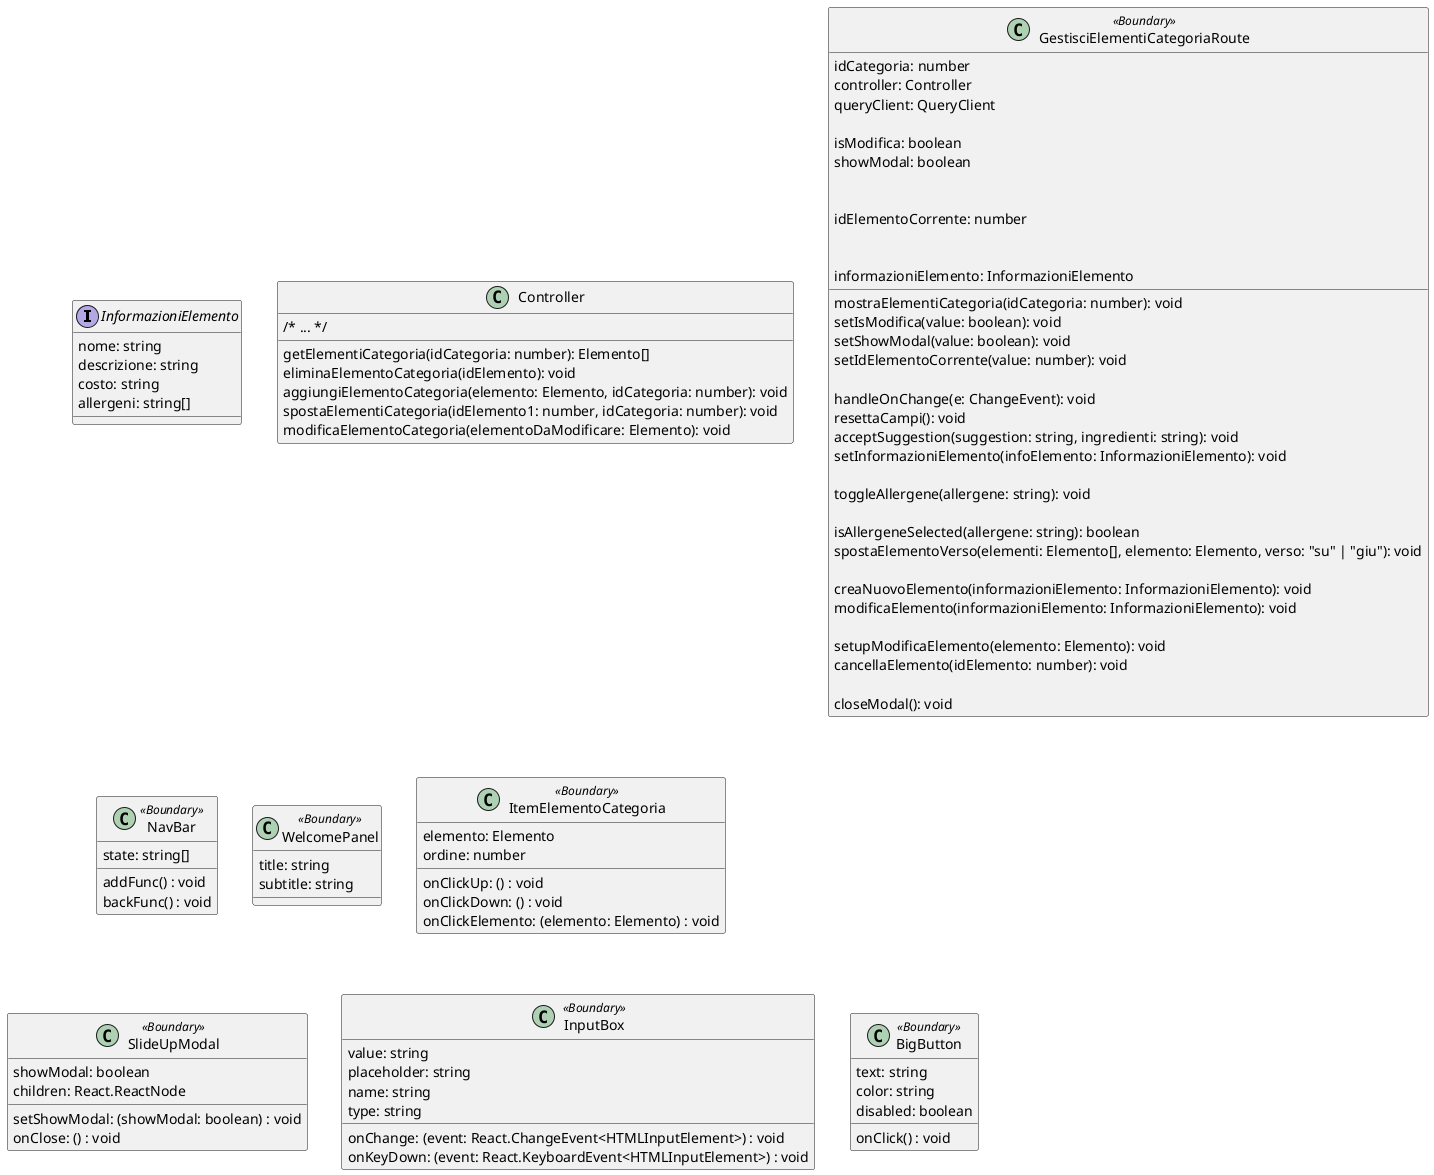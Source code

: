 @startuml

interface InformazioniElemento {
	nome: string
	descrizione: string
	costo: string
	allergeni: string[]
}

class Controller {

	/* ... */
	getElementiCategoria(idCategoria: number): Elemento[]
	eliminaElementoCategoria(idElemento): void
	aggiungiElementoCategoria(elemento: Elemento, idCategoria: number): void
	spostaElementiCategoria(idElemento1: number, idCategoria: number): void
	modificaElementoCategoria(elementoDaModificare: Elemento): void
}

class GestisciElementiCategoriaRoute <<Boundary>> {
	
	idCategoria: number
	controller: Controller
	queryClient: QueryClient
	mostraElementiCategoria(idCategoria: number): void

	isModifica: boolean
	showModal: boolean

	setIsModifica(value: boolean): void
	setShowModal(value: boolean): void

	idElementoCorrente: number
	setIdElementoCorrente(value: number): void

	handleOnChange(e: ChangeEvent): void
	resettaCampi(): void 
	acceptSuggestion(suggestion: string, ingredienti: string): void

	informazioniElemento: InformazioniElemento
	setInformazioniElemento(infoElemento: InformazioniElemento): void

	toggleAllergene(allergene: string): void

	isAllergeneSelected(allergene: string): boolean
	spostaElementoVerso(elementi: Elemento[], elemento: Elemento, verso: "su" | "giu"): void

	creaNuovoElemento(informazioniElemento: InformazioniElemento): void
	modificaElemento(informazioniElemento: InformazioniElemento): void

	setupModificaElemento(elemento: Elemento): void
	cancellaElemento(idElemento: number): void

	closeModal(): void
}

class NavBar <<Boundary>> {

	addFunc() : void
	backFunc() : void
	state: string[]
	
}

class WelcomePanel <<Boundary>> {

  title: string
	subtitle: string

}
	
class ItemElementoCategoria <<Boundary>> {

	elemento: Elemento
	onClickUp: () : void
	onClickDown: () : void
	onClickElemento: (elemento: Elemento) : void
	ordine: number

}

class SlideUpModal <<Boundary>> {

	showModal: boolean
	setShowModal: (showModal: boolean) : void
	children: React.ReactNode
	onClose: () : void

}

class InputBox <<Boundary>> {

	value: string
	placeholder: string
	name: string
	type: string
	onChange: (event: React.ChangeEvent<HTMLInputElement>) : void
	onKeyDown: (event: React.KeyboardEvent<HTMLInputElement>) : void

}

class BigButton <<Boundary>> {

  onClick() : void
  text: string
  color: string
  disabled: boolean

}

@enduml
